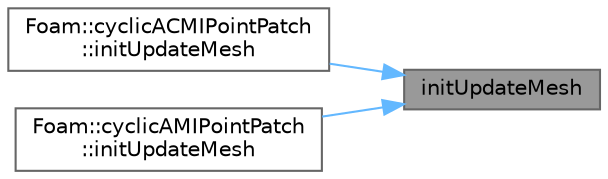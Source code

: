 digraph "initUpdateMesh"
{
 // LATEX_PDF_SIZE
  bgcolor="transparent";
  edge [fontname=Helvetica,fontsize=10,labelfontname=Helvetica,labelfontsize=10];
  node [fontname=Helvetica,fontsize=10,shape=box,height=0.2,width=0.4];
  rankdir="RL";
  Node1 [id="Node000001",label="initUpdateMesh",height=0.2,width=0.4,color="gray40", fillcolor="grey60", style="filled", fontcolor="black",tooltip=" "];
  Node1 -> Node2 [id="edge1_Node000001_Node000002",dir="back",color="steelblue1",style="solid",tooltip=" "];
  Node2 [id="Node000002",label="Foam::cyclicACMIPointPatch\l::initUpdateMesh",height=0.2,width=0.4,color="grey40", fillcolor="white", style="filled",URL="$classFoam_1_1cyclicACMIPointPatch.html#aba14098b759b2f349996ba9d0c33544c",tooltip=" "];
  Node1 -> Node3 [id="edge2_Node000001_Node000003",dir="back",color="steelblue1",style="solid",tooltip=" "];
  Node3 [id="Node000003",label="Foam::cyclicAMIPointPatch\l::initUpdateMesh",height=0.2,width=0.4,color="grey40", fillcolor="white", style="filled",URL="$classFoam_1_1cyclicAMIPointPatch.html#aba14098b759b2f349996ba9d0c33544c",tooltip=" "];
}
